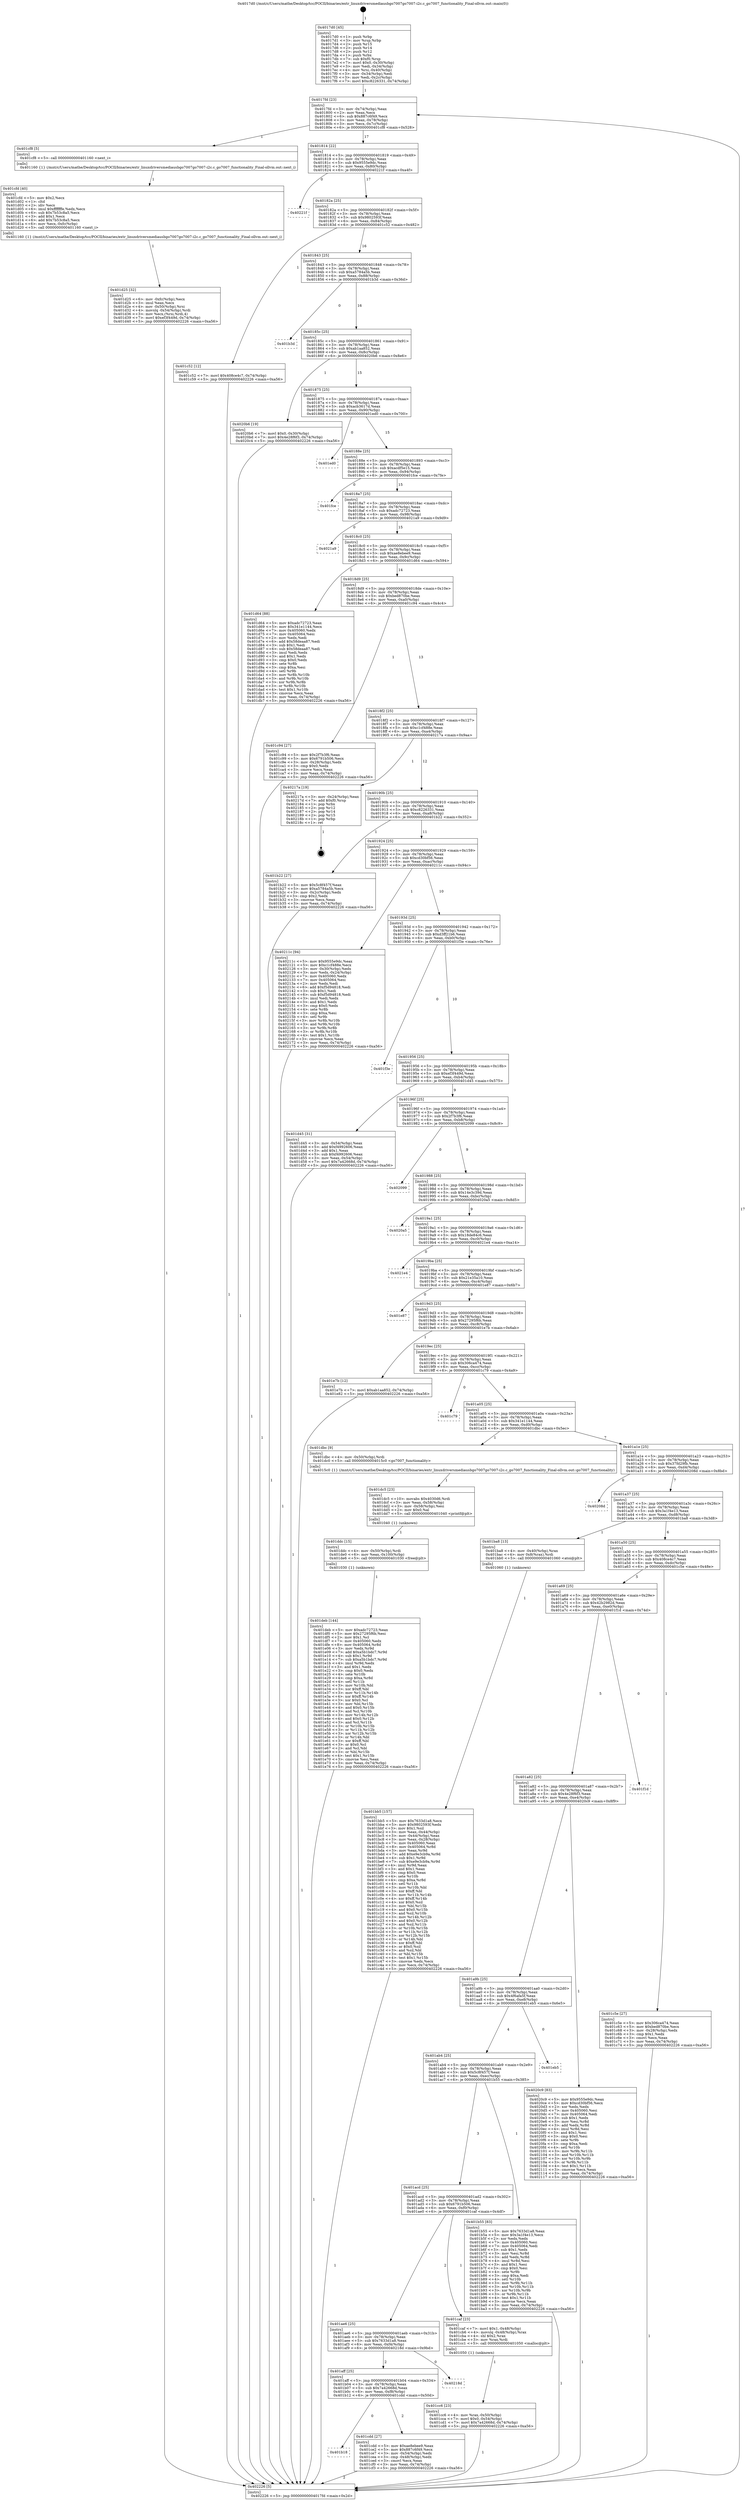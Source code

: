 digraph "0x4017d0" {
  label = "0x4017d0 (/mnt/c/Users/mathe/Desktop/tcc/POCII/binaries/extr_linuxdriversmediausbgo7007go7007-i2c.c_go7007_functionality_Final-ollvm.out::main(0))"
  labelloc = "t"
  node[shape=record]

  Entry [label="",width=0.3,height=0.3,shape=circle,fillcolor=black,style=filled]
  "0x4017fd" [label="{
     0x4017fd [23]\l
     | [instrs]\l
     &nbsp;&nbsp;0x4017fd \<+3\>: mov -0x74(%rbp),%eax\l
     &nbsp;&nbsp;0x401800 \<+2\>: mov %eax,%ecx\l
     &nbsp;&nbsp;0x401802 \<+6\>: sub $0x887c6f49,%ecx\l
     &nbsp;&nbsp;0x401808 \<+3\>: mov %eax,-0x78(%rbp)\l
     &nbsp;&nbsp;0x40180b \<+3\>: mov %ecx,-0x7c(%rbp)\l
     &nbsp;&nbsp;0x40180e \<+6\>: je 0000000000401cf8 \<main+0x528\>\l
  }"]
  "0x401cf8" [label="{
     0x401cf8 [5]\l
     | [instrs]\l
     &nbsp;&nbsp;0x401cf8 \<+5\>: call 0000000000401160 \<next_i\>\l
     | [calls]\l
     &nbsp;&nbsp;0x401160 \{1\} (/mnt/c/Users/mathe/Desktop/tcc/POCII/binaries/extr_linuxdriversmediausbgo7007go7007-i2c.c_go7007_functionality_Final-ollvm.out::next_i)\l
  }"]
  "0x401814" [label="{
     0x401814 [22]\l
     | [instrs]\l
     &nbsp;&nbsp;0x401814 \<+5\>: jmp 0000000000401819 \<main+0x49\>\l
     &nbsp;&nbsp;0x401819 \<+3\>: mov -0x78(%rbp),%eax\l
     &nbsp;&nbsp;0x40181c \<+5\>: sub $0x9555e9dc,%eax\l
     &nbsp;&nbsp;0x401821 \<+3\>: mov %eax,-0x80(%rbp)\l
     &nbsp;&nbsp;0x401824 \<+6\>: je 000000000040221f \<main+0xa4f\>\l
  }"]
  Exit [label="",width=0.3,height=0.3,shape=circle,fillcolor=black,style=filled,peripheries=2]
  "0x40221f" [label="{
     0x40221f\l
  }", style=dashed]
  "0x40182a" [label="{
     0x40182a [25]\l
     | [instrs]\l
     &nbsp;&nbsp;0x40182a \<+5\>: jmp 000000000040182f \<main+0x5f\>\l
     &nbsp;&nbsp;0x40182f \<+3\>: mov -0x78(%rbp),%eax\l
     &nbsp;&nbsp;0x401832 \<+5\>: sub $0x9802593f,%eax\l
     &nbsp;&nbsp;0x401837 \<+6\>: mov %eax,-0x84(%rbp)\l
     &nbsp;&nbsp;0x40183d \<+6\>: je 0000000000401c52 \<main+0x482\>\l
  }"]
  "0x401deb" [label="{
     0x401deb [144]\l
     | [instrs]\l
     &nbsp;&nbsp;0x401deb \<+5\>: mov $0xadc72723,%eax\l
     &nbsp;&nbsp;0x401df0 \<+5\>: mov $0x27295f6b,%esi\l
     &nbsp;&nbsp;0x401df5 \<+2\>: mov $0x1,%cl\l
     &nbsp;&nbsp;0x401df7 \<+7\>: mov 0x405060,%edx\l
     &nbsp;&nbsp;0x401dfe \<+8\>: mov 0x405064,%r8d\l
     &nbsp;&nbsp;0x401e06 \<+3\>: mov %edx,%r9d\l
     &nbsp;&nbsp;0x401e09 \<+7\>: add $0xa5b1bdc7,%r9d\l
     &nbsp;&nbsp;0x401e10 \<+4\>: sub $0x1,%r9d\l
     &nbsp;&nbsp;0x401e14 \<+7\>: sub $0xa5b1bdc7,%r9d\l
     &nbsp;&nbsp;0x401e1b \<+4\>: imul %r9d,%edx\l
     &nbsp;&nbsp;0x401e1f \<+3\>: and $0x1,%edx\l
     &nbsp;&nbsp;0x401e22 \<+3\>: cmp $0x0,%edx\l
     &nbsp;&nbsp;0x401e25 \<+4\>: sete %r10b\l
     &nbsp;&nbsp;0x401e29 \<+4\>: cmp $0xa,%r8d\l
     &nbsp;&nbsp;0x401e2d \<+4\>: setl %r11b\l
     &nbsp;&nbsp;0x401e31 \<+3\>: mov %r10b,%bl\l
     &nbsp;&nbsp;0x401e34 \<+3\>: xor $0xff,%bl\l
     &nbsp;&nbsp;0x401e37 \<+3\>: mov %r11b,%r14b\l
     &nbsp;&nbsp;0x401e3a \<+4\>: xor $0xff,%r14b\l
     &nbsp;&nbsp;0x401e3e \<+3\>: xor $0x0,%cl\l
     &nbsp;&nbsp;0x401e41 \<+3\>: mov %bl,%r15b\l
     &nbsp;&nbsp;0x401e44 \<+4\>: and $0x0,%r15b\l
     &nbsp;&nbsp;0x401e48 \<+3\>: and %cl,%r10b\l
     &nbsp;&nbsp;0x401e4b \<+3\>: mov %r14b,%r12b\l
     &nbsp;&nbsp;0x401e4e \<+4\>: and $0x0,%r12b\l
     &nbsp;&nbsp;0x401e52 \<+3\>: and %cl,%r11b\l
     &nbsp;&nbsp;0x401e55 \<+3\>: or %r10b,%r15b\l
     &nbsp;&nbsp;0x401e58 \<+3\>: or %r11b,%r12b\l
     &nbsp;&nbsp;0x401e5b \<+3\>: xor %r12b,%r15b\l
     &nbsp;&nbsp;0x401e5e \<+3\>: or %r14b,%bl\l
     &nbsp;&nbsp;0x401e61 \<+3\>: xor $0xff,%bl\l
     &nbsp;&nbsp;0x401e64 \<+3\>: or $0x0,%cl\l
     &nbsp;&nbsp;0x401e67 \<+2\>: and %cl,%bl\l
     &nbsp;&nbsp;0x401e69 \<+3\>: or %bl,%r15b\l
     &nbsp;&nbsp;0x401e6c \<+4\>: test $0x1,%r15b\l
     &nbsp;&nbsp;0x401e70 \<+3\>: cmovne %esi,%eax\l
     &nbsp;&nbsp;0x401e73 \<+3\>: mov %eax,-0x74(%rbp)\l
     &nbsp;&nbsp;0x401e76 \<+5\>: jmp 0000000000402226 \<main+0xa56\>\l
  }"]
  "0x401c52" [label="{
     0x401c52 [12]\l
     | [instrs]\l
     &nbsp;&nbsp;0x401c52 \<+7\>: movl $0x408ce4c7,-0x74(%rbp)\l
     &nbsp;&nbsp;0x401c59 \<+5\>: jmp 0000000000402226 \<main+0xa56\>\l
  }"]
  "0x401843" [label="{
     0x401843 [25]\l
     | [instrs]\l
     &nbsp;&nbsp;0x401843 \<+5\>: jmp 0000000000401848 \<main+0x78\>\l
     &nbsp;&nbsp;0x401848 \<+3\>: mov -0x78(%rbp),%eax\l
     &nbsp;&nbsp;0x40184b \<+5\>: sub $0xa5784a5b,%eax\l
     &nbsp;&nbsp;0x401850 \<+6\>: mov %eax,-0x88(%rbp)\l
     &nbsp;&nbsp;0x401856 \<+6\>: je 0000000000401b3d \<main+0x36d\>\l
  }"]
  "0x401ddc" [label="{
     0x401ddc [15]\l
     | [instrs]\l
     &nbsp;&nbsp;0x401ddc \<+4\>: mov -0x50(%rbp),%rdi\l
     &nbsp;&nbsp;0x401de0 \<+6\>: mov %eax,-0x100(%rbp)\l
     &nbsp;&nbsp;0x401de6 \<+5\>: call 0000000000401030 \<free@plt\>\l
     | [calls]\l
     &nbsp;&nbsp;0x401030 \{1\} (unknown)\l
  }"]
  "0x401b3d" [label="{
     0x401b3d\l
  }", style=dashed]
  "0x40185c" [label="{
     0x40185c [25]\l
     | [instrs]\l
     &nbsp;&nbsp;0x40185c \<+5\>: jmp 0000000000401861 \<main+0x91\>\l
     &nbsp;&nbsp;0x401861 \<+3\>: mov -0x78(%rbp),%eax\l
     &nbsp;&nbsp;0x401864 \<+5\>: sub $0xab1aa852,%eax\l
     &nbsp;&nbsp;0x401869 \<+6\>: mov %eax,-0x8c(%rbp)\l
     &nbsp;&nbsp;0x40186f \<+6\>: je 00000000004020b6 \<main+0x8e6\>\l
  }"]
  "0x401dc5" [label="{
     0x401dc5 [23]\l
     | [instrs]\l
     &nbsp;&nbsp;0x401dc5 \<+10\>: movabs $0x4030d6,%rdi\l
     &nbsp;&nbsp;0x401dcf \<+3\>: mov %eax,-0x58(%rbp)\l
     &nbsp;&nbsp;0x401dd2 \<+3\>: mov -0x58(%rbp),%esi\l
     &nbsp;&nbsp;0x401dd5 \<+2\>: mov $0x0,%al\l
     &nbsp;&nbsp;0x401dd7 \<+5\>: call 0000000000401040 \<printf@plt\>\l
     | [calls]\l
     &nbsp;&nbsp;0x401040 \{1\} (unknown)\l
  }"]
  "0x4020b6" [label="{
     0x4020b6 [19]\l
     | [instrs]\l
     &nbsp;&nbsp;0x4020b6 \<+7\>: movl $0x0,-0x30(%rbp)\l
     &nbsp;&nbsp;0x4020bd \<+7\>: movl $0x4e28f6f3,-0x74(%rbp)\l
     &nbsp;&nbsp;0x4020c4 \<+5\>: jmp 0000000000402226 \<main+0xa56\>\l
  }"]
  "0x401875" [label="{
     0x401875 [25]\l
     | [instrs]\l
     &nbsp;&nbsp;0x401875 \<+5\>: jmp 000000000040187a \<main+0xaa\>\l
     &nbsp;&nbsp;0x40187a \<+3\>: mov -0x78(%rbp),%eax\l
     &nbsp;&nbsp;0x40187d \<+5\>: sub $0xacb3617d,%eax\l
     &nbsp;&nbsp;0x401882 \<+6\>: mov %eax,-0x90(%rbp)\l
     &nbsp;&nbsp;0x401888 \<+6\>: je 0000000000401ed0 \<main+0x700\>\l
  }"]
  "0x401d25" [label="{
     0x401d25 [32]\l
     | [instrs]\l
     &nbsp;&nbsp;0x401d25 \<+6\>: mov -0xfc(%rbp),%ecx\l
     &nbsp;&nbsp;0x401d2b \<+3\>: imul %eax,%ecx\l
     &nbsp;&nbsp;0x401d2e \<+4\>: mov -0x50(%rbp),%rsi\l
     &nbsp;&nbsp;0x401d32 \<+4\>: movslq -0x54(%rbp),%rdi\l
     &nbsp;&nbsp;0x401d36 \<+3\>: mov %ecx,(%rsi,%rdi,4)\l
     &nbsp;&nbsp;0x401d39 \<+7\>: movl $0xef3f449d,-0x74(%rbp)\l
     &nbsp;&nbsp;0x401d40 \<+5\>: jmp 0000000000402226 \<main+0xa56\>\l
  }"]
  "0x401ed0" [label="{
     0x401ed0\l
  }", style=dashed]
  "0x40188e" [label="{
     0x40188e [25]\l
     | [instrs]\l
     &nbsp;&nbsp;0x40188e \<+5\>: jmp 0000000000401893 \<main+0xc3\>\l
     &nbsp;&nbsp;0x401893 \<+3\>: mov -0x78(%rbp),%eax\l
     &nbsp;&nbsp;0x401896 \<+5\>: sub $0xacdf5e15,%eax\l
     &nbsp;&nbsp;0x40189b \<+6\>: mov %eax,-0x94(%rbp)\l
     &nbsp;&nbsp;0x4018a1 \<+6\>: je 0000000000401fce \<main+0x7fe\>\l
  }"]
  "0x401cfd" [label="{
     0x401cfd [40]\l
     | [instrs]\l
     &nbsp;&nbsp;0x401cfd \<+5\>: mov $0x2,%ecx\l
     &nbsp;&nbsp;0x401d02 \<+1\>: cltd\l
     &nbsp;&nbsp;0x401d03 \<+2\>: idiv %ecx\l
     &nbsp;&nbsp;0x401d05 \<+6\>: imul $0xfffffffe,%edx,%ecx\l
     &nbsp;&nbsp;0x401d0b \<+6\>: sub $0x7b53c8a5,%ecx\l
     &nbsp;&nbsp;0x401d11 \<+3\>: add $0x1,%ecx\l
     &nbsp;&nbsp;0x401d14 \<+6\>: add $0x7b53c8a5,%ecx\l
     &nbsp;&nbsp;0x401d1a \<+6\>: mov %ecx,-0xfc(%rbp)\l
     &nbsp;&nbsp;0x401d20 \<+5\>: call 0000000000401160 \<next_i\>\l
     | [calls]\l
     &nbsp;&nbsp;0x401160 \{1\} (/mnt/c/Users/mathe/Desktop/tcc/POCII/binaries/extr_linuxdriversmediausbgo7007go7007-i2c.c_go7007_functionality_Final-ollvm.out::next_i)\l
  }"]
  "0x401fce" [label="{
     0x401fce\l
  }", style=dashed]
  "0x4018a7" [label="{
     0x4018a7 [25]\l
     | [instrs]\l
     &nbsp;&nbsp;0x4018a7 \<+5\>: jmp 00000000004018ac \<main+0xdc\>\l
     &nbsp;&nbsp;0x4018ac \<+3\>: mov -0x78(%rbp),%eax\l
     &nbsp;&nbsp;0x4018af \<+5\>: sub $0xadc72723,%eax\l
     &nbsp;&nbsp;0x4018b4 \<+6\>: mov %eax,-0x98(%rbp)\l
     &nbsp;&nbsp;0x4018ba \<+6\>: je 00000000004021a9 \<main+0x9d9\>\l
  }"]
  "0x401b18" [label="{
     0x401b18\l
  }", style=dashed]
  "0x4021a9" [label="{
     0x4021a9\l
  }", style=dashed]
  "0x4018c0" [label="{
     0x4018c0 [25]\l
     | [instrs]\l
     &nbsp;&nbsp;0x4018c0 \<+5\>: jmp 00000000004018c5 \<main+0xf5\>\l
     &nbsp;&nbsp;0x4018c5 \<+3\>: mov -0x78(%rbp),%eax\l
     &nbsp;&nbsp;0x4018c8 \<+5\>: sub $0xae8ebee9,%eax\l
     &nbsp;&nbsp;0x4018cd \<+6\>: mov %eax,-0x9c(%rbp)\l
     &nbsp;&nbsp;0x4018d3 \<+6\>: je 0000000000401d64 \<main+0x594\>\l
  }"]
  "0x401cdd" [label="{
     0x401cdd [27]\l
     | [instrs]\l
     &nbsp;&nbsp;0x401cdd \<+5\>: mov $0xae8ebee9,%eax\l
     &nbsp;&nbsp;0x401ce2 \<+5\>: mov $0x887c6f49,%ecx\l
     &nbsp;&nbsp;0x401ce7 \<+3\>: mov -0x54(%rbp),%edx\l
     &nbsp;&nbsp;0x401cea \<+3\>: cmp -0x48(%rbp),%edx\l
     &nbsp;&nbsp;0x401ced \<+3\>: cmovl %ecx,%eax\l
     &nbsp;&nbsp;0x401cf0 \<+3\>: mov %eax,-0x74(%rbp)\l
     &nbsp;&nbsp;0x401cf3 \<+5\>: jmp 0000000000402226 \<main+0xa56\>\l
  }"]
  "0x401d64" [label="{
     0x401d64 [88]\l
     | [instrs]\l
     &nbsp;&nbsp;0x401d64 \<+5\>: mov $0xadc72723,%eax\l
     &nbsp;&nbsp;0x401d69 \<+5\>: mov $0x341e1144,%ecx\l
     &nbsp;&nbsp;0x401d6e \<+7\>: mov 0x405060,%edx\l
     &nbsp;&nbsp;0x401d75 \<+7\>: mov 0x405064,%esi\l
     &nbsp;&nbsp;0x401d7c \<+2\>: mov %edx,%edi\l
     &nbsp;&nbsp;0x401d7e \<+6\>: add $0x58deaa87,%edi\l
     &nbsp;&nbsp;0x401d84 \<+3\>: sub $0x1,%edi\l
     &nbsp;&nbsp;0x401d87 \<+6\>: sub $0x58deaa87,%edi\l
     &nbsp;&nbsp;0x401d8d \<+3\>: imul %edi,%edx\l
     &nbsp;&nbsp;0x401d90 \<+3\>: and $0x1,%edx\l
     &nbsp;&nbsp;0x401d93 \<+3\>: cmp $0x0,%edx\l
     &nbsp;&nbsp;0x401d96 \<+4\>: sete %r8b\l
     &nbsp;&nbsp;0x401d9a \<+3\>: cmp $0xa,%esi\l
     &nbsp;&nbsp;0x401d9d \<+4\>: setl %r9b\l
     &nbsp;&nbsp;0x401da1 \<+3\>: mov %r8b,%r10b\l
     &nbsp;&nbsp;0x401da4 \<+3\>: and %r9b,%r10b\l
     &nbsp;&nbsp;0x401da7 \<+3\>: xor %r9b,%r8b\l
     &nbsp;&nbsp;0x401daa \<+3\>: or %r8b,%r10b\l
     &nbsp;&nbsp;0x401dad \<+4\>: test $0x1,%r10b\l
     &nbsp;&nbsp;0x401db1 \<+3\>: cmovne %ecx,%eax\l
     &nbsp;&nbsp;0x401db4 \<+3\>: mov %eax,-0x74(%rbp)\l
     &nbsp;&nbsp;0x401db7 \<+5\>: jmp 0000000000402226 \<main+0xa56\>\l
  }"]
  "0x4018d9" [label="{
     0x4018d9 [25]\l
     | [instrs]\l
     &nbsp;&nbsp;0x4018d9 \<+5\>: jmp 00000000004018de \<main+0x10e\>\l
     &nbsp;&nbsp;0x4018de \<+3\>: mov -0x78(%rbp),%eax\l
     &nbsp;&nbsp;0x4018e1 \<+5\>: sub $0xbed870be,%eax\l
     &nbsp;&nbsp;0x4018e6 \<+6\>: mov %eax,-0xa0(%rbp)\l
     &nbsp;&nbsp;0x4018ec \<+6\>: je 0000000000401c94 \<main+0x4c4\>\l
  }"]
  "0x401aff" [label="{
     0x401aff [25]\l
     | [instrs]\l
     &nbsp;&nbsp;0x401aff \<+5\>: jmp 0000000000401b04 \<main+0x334\>\l
     &nbsp;&nbsp;0x401b04 \<+3\>: mov -0x78(%rbp),%eax\l
     &nbsp;&nbsp;0x401b07 \<+5\>: sub $0x7a42668d,%eax\l
     &nbsp;&nbsp;0x401b0c \<+6\>: mov %eax,-0xf8(%rbp)\l
     &nbsp;&nbsp;0x401b12 \<+6\>: je 0000000000401cdd \<main+0x50d\>\l
  }"]
  "0x401c94" [label="{
     0x401c94 [27]\l
     | [instrs]\l
     &nbsp;&nbsp;0x401c94 \<+5\>: mov $0x2f7b3f6,%eax\l
     &nbsp;&nbsp;0x401c99 \<+5\>: mov $0x6791b506,%ecx\l
     &nbsp;&nbsp;0x401c9e \<+3\>: mov -0x28(%rbp),%edx\l
     &nbsp;&nbsp;0x401ca1 \<+3\>: cmp $0x0,%edx\l
     &nbsp;&nbsp;0x401ca4 \<+3\>: cmove %ecx,%eax\l
     &nbsp;&nbsp;0x401ca7 \<+3\>: mov %eax,-0x74(%rbp)\l
     &nbsp;&nbsp;0x401caa \<+5\>: jmp 0000000000402226 \<main+0xa56\>\l
  }"]
  "0x4018f2" [label="{
     0x4018f2 [25]\l
     | [instrs]\l
     &nbsp;&nbsp;0x4018f2 \<+5\>: jmp 00000000004018f7 \<main+0x127\>\l
     &nbsp;&nbsp;0x4018f7 \<+3\>: mov -0x78(%rbp),%eax\l
     &nbsp;&nbsp;0x4018fa \<+5\>: sub $0xc1cf488e,%eax\l
     &nbsp;&nbsp;0x4018ff \<+6\>: mov %eax,-0xa4(%rbp)\l
     &nbsp;&nbsp;0x401905 \<+6\>: je 000000000040217a \<main+0x9aa\>\l
  }"]
  "0x40218d" [label="{
     0x40218d\l
  }", style=dashed]
  "0x40217a" [label="{
     0x40217a [19]\l
     | [instrs]\l
     &nbsp;&nbsp;0x40217a \<+3\>: mov -0x24(%rbp),%eax\l
     &nbsp;&nbsp;0x40217d \<+7\>: add $0xf0,%rsp\l
     &nbsp;&nbsp;0x402184 \<+1\>: pop %rbx\l
     &nbsp;&nbsp;0x402185 \<+2\>: pop %r12\l
     &nbsp;&nbsp;0x402187 \<+2\>: pop %r14\l
     &nbsp;&nbsp;0x402189 \<+2\>: pop %r15\l
     &nbsp;&nbsp;0x40218b \<+1\>: pop %rbp\l
     &nbsp;&nbsp;0x40218c \<+1\>: ret\l
  }"]
  "0x40190b" [label="{
     0x40190b [25]\l
     | [instrs]\l
     &nbsp;&nbsp;0x40190b \<+5\>: jmp 0000000000401910 \<main+0x140\>\l
     &nbsp;&nbsp;0x401910 \<+3\>: mov -0x78(%rbp),%eax\l
     &nbsp;&nbsp;0x401913 \<+5\>: sub $0xc8226331,%eax\l
     &nbsp;&nbsp;0x401918 \<+6\>: mov %eax,-0xa8(%rbp)\l
     &nbsp;&nbsp;0x40191e \<+6\>: je 0000000000401b22 \<main+0x352\>\l
  }"]
  "0x401cc6" [label="{
     0x401cc6 [23]\l
     | [instrs]\l
     &nbsp;&nbsp;0x401cc6 \<+4\>: mov %rax,-0x50(%rbp)\l
     &nbsp;&nbsp;0x401cca \<+7\>: movl $0x0,-0x54(%rbp)\l
     &nbsp;&nbsp;0x401cd1 \<+7\>: movl $0x7a42668d,-0x74(%rbp)\l
     &nbsp;&nbsp;0x401cd8 \<+5\>: jmp 0000000000402226 \<main+0xa56\>\l
  }"]
  "0x401b22" [label="{
     0x401b22 [27]\l
     | [instrs]\l
     &nbsp;&nbsp;0x401b22 \<+5\>: mov $0x5c8f457f,%eax\l
     &nbsp;&nbsp;0x401b27 \<+5\>: mov $0xa5784a5b,%ecx\l
     &nbsp;&nbsp;0x401b2c \<+3\>: mov -0x2c(%rbp),%edx\l
     &nbsp;&nbsp;0x401b2f \<+3\>: cmp $0x2,%edx\l
     &nbsp;&nbsp;0x401b32 \<+3\>: cmovne %ecx,%eax\l
     &nbsp;&nbsp;0x401b35 \<+3\>: mov %eax,-0x74(%rbp)\l
     &nbsp;&nbsp;0x401b38 \<+5\>: jmp 0000000000402226 \<main+0xa56\>\l
  }"]
  "0x401924" [label="{
     0x401924 [25]\l
     | [instrs]\l
     &nbsp;&nbsp;0x401924 \<+5\>: jmp 0000000000401929 \<main+0x159\>\l
     &nbsp;&nbsp;0x401929 \<+3\>: mov -0x78(%rbp),%eax\l
     &nbsp;&nbsp;0x40192c \<+5\>: sub $0xcd30bf56,%eax\l
     &nbsp;&nbsp;0x401931 \<+6\>: mov %eax,-0xac(%rbp)\l
     &nbsp;&nbsp;0x401937 \<+6\>: je 000000000040211c \<main+0x94c\>\l
  }"]
  "0x402226" [label="{
     0x402226 [5]\l
     | [instrs]\l
     &nbsp;&nbsp;0x402226 \<+5\>: jmp 00000000004017fd \<main+0x2d\>\l
  }"]
  "0x4017d0" [label="{
     0x4017d0 [45]\l
     | [instrs]\l
     &nbsp;&nbsp;0x4017d0 \<+1\>: push %rbp\l
     &nbsp;&nbsp;0x4017d1 \<+3\>: mov %rsp,%rbp\l
     &nbsp;&nbsp;0x4017d4 \<+2\>: push %r15\l
     &nbsp;&nbsp;0x4017d6 \<+2\>: push %r14\l
     &nbsp;&nbsp;0x4017d8 \<+2\>: push %r12\l
     &nbsp;&nbsp;0x4017da \<+1\>: push %rbx\l
     &nbsp;&nbsp;0x4017db \<+7\>: sub $0xf0,%rsp\l
     &nbsp;&nbsp;0x4017e2 \<+7\>: movl $0x0,-0x30(%rbp)\l
     &nbsp;&nbsp;0x4017e9 \<+3\>: mov %edi,-0x34(%rbp)\l
     &nbsp;&nbsp;0x4017ec \<+4\>: mov %rsi,-0x40(%rbp)\l
     &nbsp;&nbsp;0x4017f0 \<+3\>: mov -0x34(%rbp),%edi\l
     &nbsp;&nbsp;0x4017f3 \<+3\>: mov %edi,-0x2c(%rbp)\l
     &nbsp;&nbsp;0x4017f6 \<+7\>: movl $0xc8226331,-0x74(%rbp)\l
  }"]
  "0x401ae6" [label="{
     0x401ae6 [25]\l
     | [instrs]\l
     &nbsp;&nbsp;0x401ae6 \<+5\>: jmp 0000000000401aeb \<main+0x31b\>\l
     &nbsp;&nbsp;0x401aeb \<+3\>: mov -0x78(%rbp),%eax\l
     &nbsp;&nbsp;0x401aee \<+5\>: sub $0x7633d1a8,%eax\l
     &nbsp;&nbsp;0x401af3 \<+6\>: mov %eax,-0xf4(%rbp)\l
     &nbsp;&nbsp;0x401af9 \<+6\>: je 000000000040218d \<main+0x9bd\>\l
  }"]
  "0x40211c" [label="{
     0x40211c [94]\l
     | [instrs]\l
     &nbsp;&nbsp;0x40211c \<+5\>: mov $0x9555e9dc,%eax\l
     &nbsp;&nbsp;0x402121 \<+5\>: mov $0xc1cf488e,%ecx\l
     &nbsp;&nbsp;0x402126 \<+3\>: mov -0x30(%rbp),%edx\l
     &nbsp;&nbsp;0x402129 \<+3\>: mov %edx,-0x24(%rbp)\l
     &nbsp;&nbsp;0x40212c \<+7\>: mov 0x405060,%edx\l
     &nbsp;&nbsp;0x402133 \<+7\>: mov 0x405064,%esi\l
     &nbsp;&nbsp;0x40213a \<+2\>: mov %edx,%edi\l
     &nbsp;&nbsp;0x40213c \<+6\>: add $0xf5d94818,%edi\l
     &nbsp;&nbsp;0x402142 \<+3\>: sub $0x1,%edi\l
     &nbsp;&nbsp;0x402145 \<+6\>: sub $0xf5d94818,%edi\l
     &nbsp;&nbsp;0x40214b \<+3\>: imul %edi,%edx\l
     &nbsp;&nbsp;0x40214e \<+3\>: and $0x1,%edx\l
     &nbsp;&nbsp;0x402151 \<+3\>: cmp $0x0,%edx\l
     &nbsp;&nbsp;0x402154 \<+4\>: sete %r8b\l
     &nbsp;&nbsp;0x402158 \<+3\>: cmp $0xa,%esi\l
     &nbsp;&nbsp;0x40215b \<+4\>: setl %r9b\l
     &nbsp;&nbsp;0x40215f \<+3\>: mov %r8b,%r10b\l
     &nbsp;&nbsp;0x402162 \<+3\>: and %r9b,%r10b\l
     &nbsp;&nbsp;0x402165 \<+3\>: xor %r9b,%r8b\l
     &nbsp;&nbsp;0x402168 \<+3\>: or %r8b,%r10b\l
     &nbsp;&nbsp;0x40216b \<+4\>: test $0x1,%r10b\l
     &nbsp;&nbsp;0x40216f \<+3\>: cmovne %ecx,%eax\l
     &nbsp;&nbsp;0x402172 \<+3\>: mov %eax,-0x74(%rbp)\l
     &nbsp;&nbsp;0x402175 \<+5\>: jmp 0000000000402226 \<main+0xa56\>\l
  }"]
  "0x40193d" [label="{
     0x40193d [25]\l
     | [instrs]\l
     &nbsp;&nbsp;0x40193d \<+5\>: jmp 0000000000401942 \<main+0x172\>\l
     &nbsp;&nbsp;0x401942 \<+3\>: mov -0x78(%rbp),%eax\l
     &nbsp;&nbsp;0x401945 \<+5\>: sub $0xd3ff21b6,%eax\l
     &nbsp;&nbsp;0x40194a \<+6\>: mov %eax,-0xb0(%rbp)\l
     &nbsp;&nbsp;0x401950 \<+6\>: je 0000000000401f3e \<main+0x76e\>\l
  }"]
  "0x401caf" [label="{
     0x401caf [23]\l
     | [instrs]\l
     &nbsp;&nbsp;0x401caf \<+7\>: movl $0x1,-0x48(%rbp)\l
     &nbsp;&nbsp;0x401cb6 \<+4\>: movslq -0x48(%rbp),%rax\l
     &nbsp;&nbsp;0x401cba \<+4\>: shl $0x2,%rax\l
     &nbsp;&nbsp;0x401cbe \<+3\>: mov %rax,%rdi\l
     &nbsp;&nbsp;0x401cc1 \<+5\>: call 0000000000401050 \<malloc@plt\>\l
     | [calls]\l
     &nbsp;&nbsp;0x401050 \{1\} (unknown)\l
  }"]
  "0x401f3e" [label="{
     0x401f3e\l
  }", style=dashed]
  "0x401956" [label="{
     0x401956 [25]\l
     | [instrs]\l
     &nbsp;&nbsp;0x401956 \<+5\>: jmp 000000000040195b \<main+0x18b\>\l
     &nbsp;&nbsp;0x40195b \<+3\>: mov -0x78(%rbp),%eax\l
     &nbsp;&nbsp;0x40195e \<+5\>: sub $0xef3f449d,%eax\l
     &nbsp;&nbsp;0x401963 \<+6\>: mov %eax,-0xb4(%rbp)\l
     &nbsp;&nbsp;0x401969 \<+6\>: je 0000000000401d45 \<main+0x575\>\l
  }"]
  "0x401bb5" [label="{
     0x401bb5 [157]\l
     | [instrs]\l
     &nbsp;&nbsp;0x401bb5 \<+5\>: mov $0x7633d1a8,%ecx\l
     &nbsp;&nbsp;0x401bba \<+5\>: mov $0x9802593f,%edx\l
     &nbsp;&nbsp;0x401bbf \<+3\>: mov $0x1,%sil\l
     &nbsp;&nbsp;0x401bc2 \<+3\>: mov %eax,-0x44(%rbp)\l
     &nbsp;&nbsp;0x401bc5 \<+3\>: mov -0x44(%rbp),%eax\l
     &nbsp;&nbsp;0x401bc8 \<+3\>: mov %eax,-0x28(%rbp)\l
     &nbsp;&nbsp;0x401bcb \<+7\>: mov 0x405060,%eax\l
     &nbsp;&nbsp;0x401bd2 \<+8\>: mov 0x405064,%r8d\l
     &nbsp;&nbsp;0x401bda \<+3\>: mov %eax,%r9d\l
     &nbsp;&nbsp;0x401bdd \<+7\>: add $0xe9e3cb9a,%r9d\l
     &nbsp;&nbsp;0x401be4 \<+4\>: sub $0x1,%r9d\l
     &nbsp;&nbsp;0x401be8 \<+7\>: sub $0xe9e3cb9a,%r9d\l
     &nbsp;&nbsp;0x401bef \<+4\>: imul %r9d,%eax\l
     &nbsp;&nbsp;0x401bf3 \<+3\>: and $0x1,%eax\l
     &nbsp;&nbsp;0x401bf6 \<+3\>: cmp $0x0,%eax\l
     &nbsp;&nbsp;0x401bf9 \<+4\>: sete %r10b\l
     &nbsp;&nbsp;0x401bfd \<+4\>: cmp $0xa,%r8d\l
     &nbsp;&nbsp;0x401c01 \<+4\>: setl %r11b\l
     &nbsp;&nbsp;0x401c05 \<+3\>: mov %r10b,%bl\l
     &nbsp;&nbsp;0x401c08 \<+3\>: xor $0xff,%bl\l
     &nbsp;&nbsp;0x401c0b \<+3\>: mov %r11b,%r14b\l
     &nbsp;&nbsp;0x401c0e \<+4\>: xor $0xff,%r14b\l
     &nbsp;&nbsp;0x401c12 \<+4\>: xor $0x0,%sil\l
     &nbsp;&nbsp;0x401c16 \<+3\>: mov %bl,%r15b\l
     &nbsp;&nbsp;0x401c19 \<+4\>: and $0x0,%r15b\l
     &nbsp;&nbsp;0x401c1d \<+3\>: and %sil,%r10b\l
     &nbsp;&nbsp;0x401c20 \<+3\>: mov %r14b,%r12b\l
     &nbsp;&nbsp;0x401c23 \<+4\>: and $0x0,%r12b\l
     &nbsp;&nbsp;0x401c27 \<+3\>: and %sil,%r11b\l
     &nbsp;&nbsp;0x401c2a \<+3\>: or %r10b,%r15b\l
     &nbsp;&nbsp;0x401c2d \<+3\>: or %r11b,%r12b\l
     &nbsp;&nbsp;0x401c30 \<+3\>: xor %r12b,%r15b\l
     &nbsp;&nbsp;0x401c33 \<+3\>: or %r14b,%bl\l
     &nbsp;&nbsp;0x401c36 \<+3\>: xor $0xff,%bl\l
     &nbsp;&nbsp;0x401c39 \<+4\>: or $0x0,%sil\l
     &nbsp;&nbsp;0x401c3d \<+3\>: and %sil,%bl\l
     &nbsp;&nbsp;0x401c40 \<+3\>: or %bl,%r15b\l
     &nbsp;&nbsp;0x401c43 \<+4\>: test $0x1,%r15b\l
     &nbsp;&nbsp;0x401c47 \<+3\>: cmovne %edx,%ecx\l
     &nbsp;&nbsp;0x401c4a \<+3\>: mov %ecx,-0x74(%rbp)\l
     &nbsp;&nbsp;0x401c4d \<+5\>: jmp 0000000000402226 \<main+0xa56\>\l
  }"]
  "0x401d45" [label="{
     0x401d45 [31]\l
     | [instrs]\l
     &nbsp;&nbsp;0x401d45 \<+3\>: mov -0x54(%rbp),%eax\l
     &nbsp;&nbsp;0x401d48 \<+5\>: add $0xf4992606,%eax\l
     &nbsp;&nbsp;0x401d4d \<+3\>: add $0x1,%eax\l
     &nbsp;&nbsp;0x401d50 \<+5\>: sub $0xf4992606,%eax\l
     &nbsp;&nbsp;0x401d55 \<+3\>: mov %eax,-0x54(%rbp)\l
     &nbsp;&nbsp;0x401d58 \<+7\>: movl $0x7a42668d,-0x74(%rbp)\l
     &nbsp;&nbsp;0x401d5f \<+5\>: jmp 0000000000402226 \<main+0xa56\>\l
  }"]
  "0x40196f" [label="{
     0x40196f [25]\l
     | [instrs]\l
     &nbsp;&nbsp;0x40196f \<+5\>: jmp 0000000000401974 \<main+0x1a4\>\l
     &nbsp;&nbsp;0x401974 \<+3\>: mov -0x78(%rbp),%eax\l
     &nbsp;&nbsp;0x401977 \<+5\>: sub $0x2f7b3f6,%eax\l
     &nbsp;&nbsp;0x40197c \<+6\>: mov %eax,-0xb8(%rbp)\l
     &nbsp;&nbsp;0x401982 \<+6\>: je 0000000000402099 \<main+0x8c9\>\l
  }"]
  "0x401acd" [label="{
     0x401acd [25]\l
     | [instrs]\l
     &nbsp;&nbsp;0x401acd \<+5\>: jmp 0000000000401ad2 \<main+0x302\>\l
     &nbsp;&nbsp;0x401ad2 \<+3\>: mov -0x78(%rbp),%eax\l
     &nbsp;&nbsp;0x401ad5 \<+5\>: sub $0x6791b506,%eax\l
     &nbsp;&nbsp;0x401ada \<+6\>: mov %eax,-0xf0(%rbp)\l
     &nbsp;&nbsp;0x401ae0 \<+6\>: je 0000000000401caf \<main+0x4df\>\l
  }"]
  "0x402099" [label="{
     0x402099\l
  }", style=dashed]
  "0x401988" [label="{
     0x401988 [25]\l
     | [instrs]\l
     &nbsp;&nbsp;0x401988 \<+5\>: jmp 000000000040198d \<main+0x1bd\>\l
     &nbsp;&nbsp;0x40198d \<+3\>: mov -0x78(%rbp),%eax\l
     &nbsp;&nbsp;0x401990 \<+5\>: sub $0x14e3c39d,%eax\l
     &nbsp;&nbsp;0x401995 \<+6\>: mov %eax,-0xbc(%rbp)\l
     &nbsp;&nbsp;0x40199b \<+6\>: je 00000000004020a5 \<main+0x8d5\>\l
  }"]
  "0x401b55" [label="{
     0x401b55 [83]\l
     | [instrs]\l
     &nbsp;&nbsp;0x401b55 \<+5\>: mov $0x7633d1a8,%eax\l
     &nbsp;&nbsp;0x401b5a \<+5\>: mov $0x3a1f4e13,%ecx\l
     &nbsp;&nbsp;0x401b5f \<+2\>: xor %edx,%edx\l
     &nbsp;&nbsp;0x401b61 \<+7\>: mov 0x405060,%esi\l
     &nbsp;&nbsp;0x401b68 \<+7\>: mov 0x405064,%edi\l
     &nbsp;&nbsp;0x401b6f \<+3\>: sub $0x1,%edx\l
     &nbsp;&nbsp;0x401b72 \<+3\>: mov %esi,%r8d\l
     &nbsp;&nbsp;0x401b75 \<+3\>: add %edx,%r8d\l
     &nbsp;&nbsp;0x401b78 \<+4\>: imul %r8d,%esi\l
     &nbsp;&nbsp;0x401b7c \<+3\>: and $0x1,%esi\l
     &nbsp;&nbsp;0x401b7f \<+3\>: cmp $0x0,%esi\l
     &nbsp;&nbsp;0x401b82 \<+4\>: sete %r9b\l
     &nbsp;&nbsp;0x401b86 \<+3\>: cmp $0xa,%edi\l
     &nbsp;&nbsp;0x401b89 \<+4\>: setl %r10b\l
     &nbsp;&nbsp;0x401b8d \<+3\>: mov %r9b,%r11b\l
     &nbsp;&nbsp;0x401b90 \<+3\>: and %r10b,%r11b\l
     &nbsp;&nbsp;0x401b93 \<+3\>: xor %r10b,%r9b\l
     &nbsp;&nbsp;0x401b96 \<+3\>: or %r9b,%r11b\l
     &nbsp;&nbsp;0x401b99 \<+4\>: test $0x1,%r11b\l
     &nbsp;&nbsp;0x401b9d \<+3\>: cmovne %ecx,%eax\l
     &nbsp;&nbsp;0x401ba0 \<+3\>: mov %eax,-0x74(%rbp)\l
     &nbsp;&nbsp;0x401ba3 \<+5\>: jmp 0000000000402226 \<main+0xa56\>\l
  }"]
  "0x4020a5" [label="{
     0x4020a5\l
  }", style=dashed]
  "0x4019a1" [label="{
     0x4019a1 [25]\l
     | [instrs]\l
     &nbsp;&nbsp;0x4019a1 \<+5\>: jmp 00000000004019a6 \<main+0x1d6\>\l
     &nbsp;&nbsp;0x4019a6 \<+3\>: mov -0x78(%rbp),%eax\l
     &nbsp;&nbsp;0x4019a9 \<+5\>: sub $0x18de84c6,%eax\l
     &nbsp;&nbsp;0x4019ae \<+6\>: mov %eax,-0xc0(%rbp)\l
     &nbsp;&nbsp;0x4019b4 \<+6\>: je 00000000004021e4 \<main+0xa14\>\l
  }"]
  "0x401ab4" [label="{
     0x401ab4 [25]\l
     | [instrs]\l
     &nbsp;&nbsp;0x401ab4 \<+5\>: jmp 0000000000401ab9 \<main+0x2e9\>\l
     &nbsp;&nbsp;0x401ab9 \<+3\>: mov -0x78(%rbp),%eax\l
     &nbsp;&nbsp;0x401abc \<+5\>: sub $0x5c8f457f,%eax\l
     &nbsp;&nbsp;0x401ac1 \<+6\>: mov %eax,-0xec(%rbp)\l
     &nbsp;&nbsp;0x401ac7 \<+6\>: je 0000000000401b55 \<main+0x385\>\l
  }"]
  "0x4021e4" [label="{
     0x4021e4\l
  }", style=dashed]
  "0x4019ba" [label="{
     0x4019ba [25]\l
     | [instrs]\l
     &nbsp;&nbsp;0x4019ba \<+5\>: jmp 00000000004019bf \<main+0x1ef\>\l
     &nbsp;&nbsp;0x4019bf \<+3\>: mov -0x78(%rbp),%eax\l
     &nbsp;&nbsp;0x4019c2 \<+5\>: sub $0x21e35a10,%eax\l
     &nbsp;&nbsp;0x4019c7 \<+6\>: mov %eax,-0xc4(%rbp)\l
     &nbsp;&nbsp;0x4019cd \<+6\>: je 0000000000401e87 \<main+0x6b7\>\l
  }"]
  "0x401eb5" [label="{
     0x401eb5\l
  }", style=dashed]
  "0x401e87" [label="{
     0x401e87\l
  }", style=dashed]
  "0x4019d3" [label="{
     0x4019d3 [25]\l
     | [instrs]\l
     &nbsp;&nbsp;0x4019d3 \<+5\>: jmp 00000000004019d8 \<main+0x208\>\l
     &nbsp;&nbsp;0x4019d8 \<+3\>: mov -0x78(%rbp),%eax\l
     &nbsp;&nbsp;0x4019db \<+5\>: sub $0x27295f6b,%eax\l
     &nbsp;&nbsp;0x4019e0 \<+6\>: mov %eax,-0xc8(%rbp)\l
     &nbsp;&nbsp;0x4019e6 \<+6\>: je 0000000000401e7b \<main+0x6ab\>\l
  }"]
  "0x401a9b" [label="{
     0x401a9b [25]\l
     | [instrs]\l
     &nbsp;&nbsp;0x401a9b \<+5\>: jmp 0000000000401aa0 \<main+0x2d0\>\l
     &nbsp;&nbsp;0x401aa0 \<+3\>: mov -0x78(%rbp),%eax\l
     &nbsp;&nbsp;0x401aa3 \<+5\>: sub $0x4f6afa5f,%eax\l
     &nbsp;&nbsp;0x401aa8 \<+6\>: mov %eax,-0xe8(%rbp)\l
     &nbsp;&nbsp;0x401aae \<+6\>: je 0000000000401eb5 \<main+0x6e5\>\l
  }"]
  "0x401e7b" [label="{
     0x401e7b [12]\l
     | [instrs]\l
     &nbsp;&nbsp;0x401e7b \<+7\>: movl $0xab1aa852,-0x74(%rbp)\l
     &nbsp;&nbsp;0x401e82 \<+5\>: jmp 0000000000402226 \<main+0xa56\>\l
  }"]
  "0x4019ec" [label="{
     0x4019ec [25]\l
     | [instrs]\l
     &nbsp;&nbsp;0x4019ec \<+5\>: jmp 00000000004019f1 \<main+0x221\>\l
     &nbsp;&nbsp;0x4019f1 \<+3\>: mov -0x78(%rbp),%eax\l
     &nbsp;&nbsp;0x4019f4 \<+5\>: sub $0x306ca474,%eax\l
     &nbsp;&nbsp;0x4019f9 \<+6\>: mov %eax,-0xcc(%rbp)\l
     &nbsp;&nbsp;0x4019ff \<+6\>: je 0000000000401c79 \<main+0x4a9\>\l
  }"]
  "0x4020c9" [label="{
     0x4020c9 [83]\l
     | [instrs]\l
     &nbsp;&nbsp;0x4020c9 \<+5\>: mov $0x9555e9dc,%eax\l
     &nbsp;&nbsp;0x4020ce \<+5\>: mov $0xcd30bf56,%ecx\l
     &nbsp;&nbsp;0x4020d3 \<+2\>: xor %edx,%edx\l
     &nbsp;&nbsp;0x4020d5 \<+7\>: mov 0x405060,%esi\l
     &nbsp;&nbsp;0x4020dc \<+7\>: mov 0x405064,%edi\l
     &nbsp;&nbsp;0x4020e3 \<+3\>: sub $0x1,%edx\l
     &nbsp;&nbsp;0x4020e6 \<+3\>: mov %esi,%r8d\l
     &nbsp;&nbsp;0x4020e9 \<+3\>: add %edx,%r8d\l
     &nbsp;&nbsp;0x4020ec \<+4\>: imul %r8d,%esi\l
     &nbsp;&nbsp;0x4020f0 \<+3\>: and $0x1,%esi\l
     &nbsp;&nbsp;0x4020f3 \<+3\>: cmp $0x0,%esi\l
     &nbsp;&nbsp;0x4020f6 \<+4\>: sete %r9b\l
     &nbsp;&nbsp;0x4020fa \<+3\>: cmp $0xa,%edi\l
     &nbsp;&nbsp;0x4020fd \<+4\>: setl %r10b\l
     &nbsp;&nbsp;0x402101 \<+3\>: mov %r9b,%r11b\l
     &nbsp;&nbsp;0x402104 \<+3\>: and %r10b,%r11b\l
     &nbsp;&nbsp;0x402107 \<+3\>: xor %r10b,%r9b\l
     &nbsp;&nbsp;0x40210a \<+3\>: or %r9b,%r11b\l
     &nbsp;&nbsp;0x40210d \<+4\>: test $0x1,%r11b\l
     &nbsp;&nbsp;0x402111 \<+3\>: cmovne %ecx,%eax\l
     &nbsp;&nbsp;0x402114 \<+3\>: mov %eax,-0x74(%rbp)\l
     &nbsp;&nbsp;0x402117 \<+5\>: jmp 0000000000402226 \<main+0xa56\>\l
  }"]
  "0x401c79" [label="{
     0x401c79\l
  }", style=dashed]
  "0x401a05" [label="{
     0x401a05 [25]\l
     | [instrs]\l
     &nbsp;&nbsp;0x401a05 \<+5\>: jmp 0000000000401a0a \<main+0x23a\>\l
     &nbsp;&nbsp;0x401a0a \<+3\>: mov -0x78(%rbp),%eax\l
     &nbsp;&nbsp;0x401a0d \<+5\>: sub $0x341e1144,%eax\l
     &nbsp;&nbsp;0x401a12 \<+6\>: mov %eax,-0xd0(%rbp)\l
     &nbsp;&nbsp;0x401a18 \<+6\>: je 0000000000401dbc \<main+0x5ec\>\l
  }"]
  "0x401a82" [label="{
     0x401a82 [25]\l
     | [instrs]\l
     &nbsp;&nbsp;0x401a82 \<+5\>: jmp 0000000000401a87 \<main+0x2b7\>\l
     &nbsp;&nbsp;0x401a87 \<+3\>: mov -0x78(%rbp),%eax\l
     &nbsp;&nbsp;0x401a8a \<+5\>: sub $0x4e28f6f3,%eax\l
     &nbsp;&nbsp;0x401a8f \<+6\>: mov %eax,-0xe4(%rbp)\l
     &nbsp;&nbsp;0x401a95 \<+6\>: je 00000000004020c9 \<main+0x8f9\>\l
  }"]
  "0x401dbc" [label="{
     0x401dbc [9]\l
     | [instrs]\l
     &nbsp;&nbsp;0x401dbc \<+4\>: mov -0x50(%rbp),%rdi\l
     &nbsp;&nbsp;0x401dc0 \<+5\>: call 00000000004015c0 \<go7007_functionality\>\l
     | [calls]\l
     &nbsp;&nbsp;0x4015c0 \{1\} (/mnt/c/Users/mathe/Desktop/tcc/POCII/binaries/extr_linuxdriversmediausbgo7007go7007-i2c.c_go7007_functionality_Final-ollvm.out::go7007_functionality)\l
  }"]
  "0x401a1e" [label="{
     0x401a1e [25]\l
     | [instrs]\l
     &nbsp;&nbsp;0x401a1e \<+5\>: jmp 0000000000401a23 \<main+0x253\>\l
     &nbsp;&nbsp;0x401a23 \<+3\>: mov -0x78(%rbp),%eax\l
     &nbsp;&nbsp;0x401a26 \<+5\>: sub $0x37fd29fb,%eax\l
     &nbsp;&nbsp;0x401a2b \<+6\>: mov %eax,-0xd4(%rbp)\l
     &nbsp;&nbsp;0x401a31 \<+6\>: je 000000000040208d \<main+0x8bd\>\l
  }"]
  "0x401f1d" [label="{
     0x401f1d\l
  }", style=dashed]
  "0x40208d" [label="{
     0x40208d\l
  }", style=dashed]
  "0x401a37" [label="{
     0x401a37 [25]\l
     | [instrs]\l
     &nbsp;&nbsp;0x401a37 \<+5\>: jmp 0000000000401a3c \<main+0x26c\>\l
     &nbsp;&nbsp;0x401a3c \<+3\>: mov -0x78(%rbp),%eax\l
     &nbsp;&nbsp;0x401a3f \<+5\>: sub $0x3a1f4e13,%eax\l
     &nbsp;&nbsp;0x401a44 \<+6\>: mov %eax,-0xd8(%rbp)\l
     &nbsp;&nbsp;0x401a4a \<+6\>: je 0000000000401ba8 \<main+0x3d8\>\l
  }"]
  "0x401a69" [label="{
     0x401a69 [25]\l
     | [instrs]\l
     &nbsp;&nbsp;0x401a69 \<+5\>: jmp 0000000000401a6e \<main+0x29e\>\l
     &nbsp;&nbsp;0x401a6e \<+3\>: mov -0x78(%rbp),%eax\l
     &nbsp;&nbsp;0x401a71 \<+5\>: sub $0x42b2982d,%eax\l
     &nbsp;&nbsp;0x401a76 \<+6\>: mov %eax,-0xe0(%rbp)\l
     &nbsp;&nbsp;0x401a7c \<+6\>: je 0000000000401f1d \<main+0x74d\>\l
  }"]
  "0x401ba8" [label="{
     0x401ba8 [13]\l
     | [instrs]\l
     &nbsp;&nbsp;0x401ba8 \<+4\>: mov -0x40(%rbp),%rax\l
     &nbsp;&nbsp;0x401bac \<+4\>: mov 0x8(%rax),%rdi\l
     &nbsp;&nbsp;0x401bb0 \<+5\>: call 0000000000401060 \<atoi@plt\>\l
     | [calls]\l
     &nbsp;&nbsp;0x401060 \{1\} (unknown)\l
  }"]
  "0x401a50" [label="{
     0x401a50 [25]\l
     | [instrs]\l
     &nbsp;&nbsp;0x401a50 \<+5\>: jmp 0000000000401a55 \<main+0x285\>\l
     &nbsp;&nbsp;0x401a55 \<+3\>: mov -0x78(%rbp),%eax\l
     &nbsp;&nbsp;0x401a58 \<+5\>: sub $0x408ce4c7,%eax\l
     &nbsp;&nbsp;0x401a5d \<+6\>: mov %eax,-0xdc(%rbp)\l
     &nbsp;&nbsp;0x401a63 \<+6\>: je 0000000000401c5e \<main+0x48e\>\l
  }"]
  "0x401c5e" [label="{
     0x401c5e [27]\l
     | [instrs]\l
     &nbsp;&nbsp;0x401c5e \<+5\>: mov $0x306ca474,%eax\l
     &nbsp;&nbsp;0x401c63 \<+5\>: mov $0xbed870be,%ecx\l
     &nbsp;&nbsp;0x401c68 \<+3\>: mov -0x28(%rbp),%edx\l
     &nbsp;&nbsp;0x401c6b \<+3\>: cmp $0x1,%edx\l
     &nbsp;&nbsp;0x401c6e \<+3\>: cmovl %ecx,%eax\l
     &nbsp;&nbsp;0x401c71 \<+3\>: mov %eax,-0x74(%rbp)\l
     &nbsp;&nbsp;0x401c74 \<+5\>: jmp 0000000000402226 \<main+0xa56\>\l
  }"]
  Entry -> "0x4017d0" [label=" 1"]
  "0x4017fd" -> "0x401cf8" [label=" 1"]
  "0x4017fd" -> "0x401814" [label=" 17"]
  "0x40217a" -> Exit [label=" 1"]
  "0x401814" -> "0x40221f" [label=" 0"]
  "0x401814" -> "0x40182a" [label=" 17"]
  "0x40211c" -> "0x402226" [label=" 1"]
  "0x40182a" -> "0x401c52" [label=" 1"]
  "0x40182a" -> "0x401843" [label=" 16"]
  "0x4020c9" -> "0x402226" [label=" 1"]
  "0x401843" -> "0x401b3d" [label=" 0"]
  "0x401843" -> "0x40185c" [label=" 16"]
  "0x4020b6" -> "0x402226" [label=" 1"]
  "0x40185c" -> "0x4020b6" [label=" 1"]
  "0x40185c" -> "0x401875" [label=" 15"]
  "0x401e7b" -> "0x402226" [label=" 1"]
  "0x401875" -> "0x401ed0" [label=" 0"]
  "0x401875" -> "0x40188e" [label=" 15"]
  "0x401deb" -> "0x402226" [label=" 1"]
  "0x40188e" -> "0x401fce" [label=" 0"]
  "0x40188e" -> "0x4018a7" [label=" 15"]
  "0x401ddc" -> "0x401deb" [label=" 1"]
  "0x4018a7" -> "0x4021a9" [label=" 0"]
  "0x4018a7" -> "0x4018c0" [label=" 15"]
  "0x401dc5" -> "0x401ddc" [label=" 1"]
  "0x4018c0" -> "0x401d64" [label=" 1"]
  "0x4018c0" -> "0x4018d9" [label=" 14"]
  "0x401dbc" -> "0x401dc5" [label=" 1"]
  "0x4018d9" -> "0x401c94" [label=" 1"]
  "0x4018d9" -> "0x4018f2" [label=" 13"]
  "0x401d45" -> "0x402226" [label=" 1"]
  "0x4018f2" -> "0x40217a" [label=" 1"]
  "0x4018f2" -> "0x40190b" [label=" 12"]
  "0x401d25" -> "0x402226" [label=" 1"]
  "0x40190b" -> "0x401b22" [label=" 1"]
  "0x40190b" -> "0x401924" [label=" 11"]
  "0x401b22" -> "0x402226" [label=" 1"]
  "0x4017d0" -> "0x4017fd" [label=" 1"]
  "0x402226" -> "0x4017fd" [label=" 17"]
  "0x401cf8" -> "0x401cfd" [label=" 1"]
  "0x401924" -> "0x40211c" [label=" 1"]
  "0x401924" -> "0x40193d" [label=" 10"]
  "0x401cdd" -> "0x402226" [label=" 2"]
  "0x40193d" -> "0x401f3e" [label=" 0"]
  "0x40193d" -> "0x401956" [label=" 10"]
  "0x401aff" -> "0x401b18" [label=" 0"]
  "0x401956" -> "0x401d45" [label=" 1"]
  "0x401956" -> "0x40196f" [label=" 9"]
  "0x401d64" -> "0x402226" [label=" 1"]
  "0x40196f" -> "0x402099" [label=" 0"]
  "0x40196f" -> "0x401988" [label=" 9"]
  "0x401ae6" -> "0x401aff" [label=" 2"]
  "0x401988" -> "0x4020a5" [label=" 0"]
  "0x401988" -> "0x4019a1" [label=" 9"]
  "0x401ae6" -> "0x40218d" [label=" 0"]
  "0x4019a1" -> "0x4021e4" [label=" 0"]
  "0x4019a1" -> "0x4019ba" [label=" 9"]
  "0x401cc6" -> "0x402226" [label=" 1"]
  "0x4019ba" -> "0x401e87" [label=" 0"]
  "0x4019ba" -> "0x4019d3" [label=" 9"]
  "0x401caf" -> "0x401cc6" [label=" 1"]
  "0x4019d3" -> "0x401e7b" [label=" 1"]
  "0x4019d3" -> "0x4019ec" [label=" 8"]
  "0x401acd" -> "0x401caf" [label=" 1"]
  "0x4019ec" -> "0x401c79" [label=" 0"]
  "0x4019ec" -> "0x401a05" [label=" 8"]
  "0x401aff" -> "0x401cdd" [label=" 2"]
  "0x401a05" -> "0x401dbc" [label=" 1"]
  "0x401a05" -> "0x401a1e" [label=" 7"]
  "0x401c5e" -> "0x402226" [label=" 1"]
  "0x401a1e" -> "0x40208d" [label=" 0"]
  "0x401a1e" -> "0x401a37" [label=" 7"]
  "0x401c52" -> "0x402226" [label=" 1"]
  "0x401a37" -> "0x401ba8" [label=" 1"]
  "0x401a37" -> "0x401a50" [label=" 6"]
  "0x401ba8" -> "0x401bb5" [label=" 1"]
  "0x401a50" -> "0x401c5e" [label=" 1"]
  "0x401a50" -> "0x401a69" [label=" 5"]
  "0x401bb5" -> "0x402226" [label=" 1"]
  "0x401a69" -> "0x401f1d" [label=" 0"]
  "0x401a69" -> "0x401a82" [label=" 5"]
  "0x401c94" -> "0x402226" [label=" 1"]
  "0x401a82" -> "0x4020c9" [label=" 1"]
  "0x401a82" -> "0x401a9b" [label=" 4"]
  "0x401acd" -> "0x401ae6" [label=" 2"]
  "0x401a9b" -> "0x401eb5" [label=" 0"]
  "0x401a9b" -> "0x401ab4" [label=" 4"]
  "0x401cfd" -> "0x401d25" [label=" 1"]
  "0x401ab4" -> "0x401b55" [label=" 1"]
  "0x401ab4" -> "0x401acd" [label=" 3"]
  "0x401b55" -> "0x402226" [label=" 1"]
}
